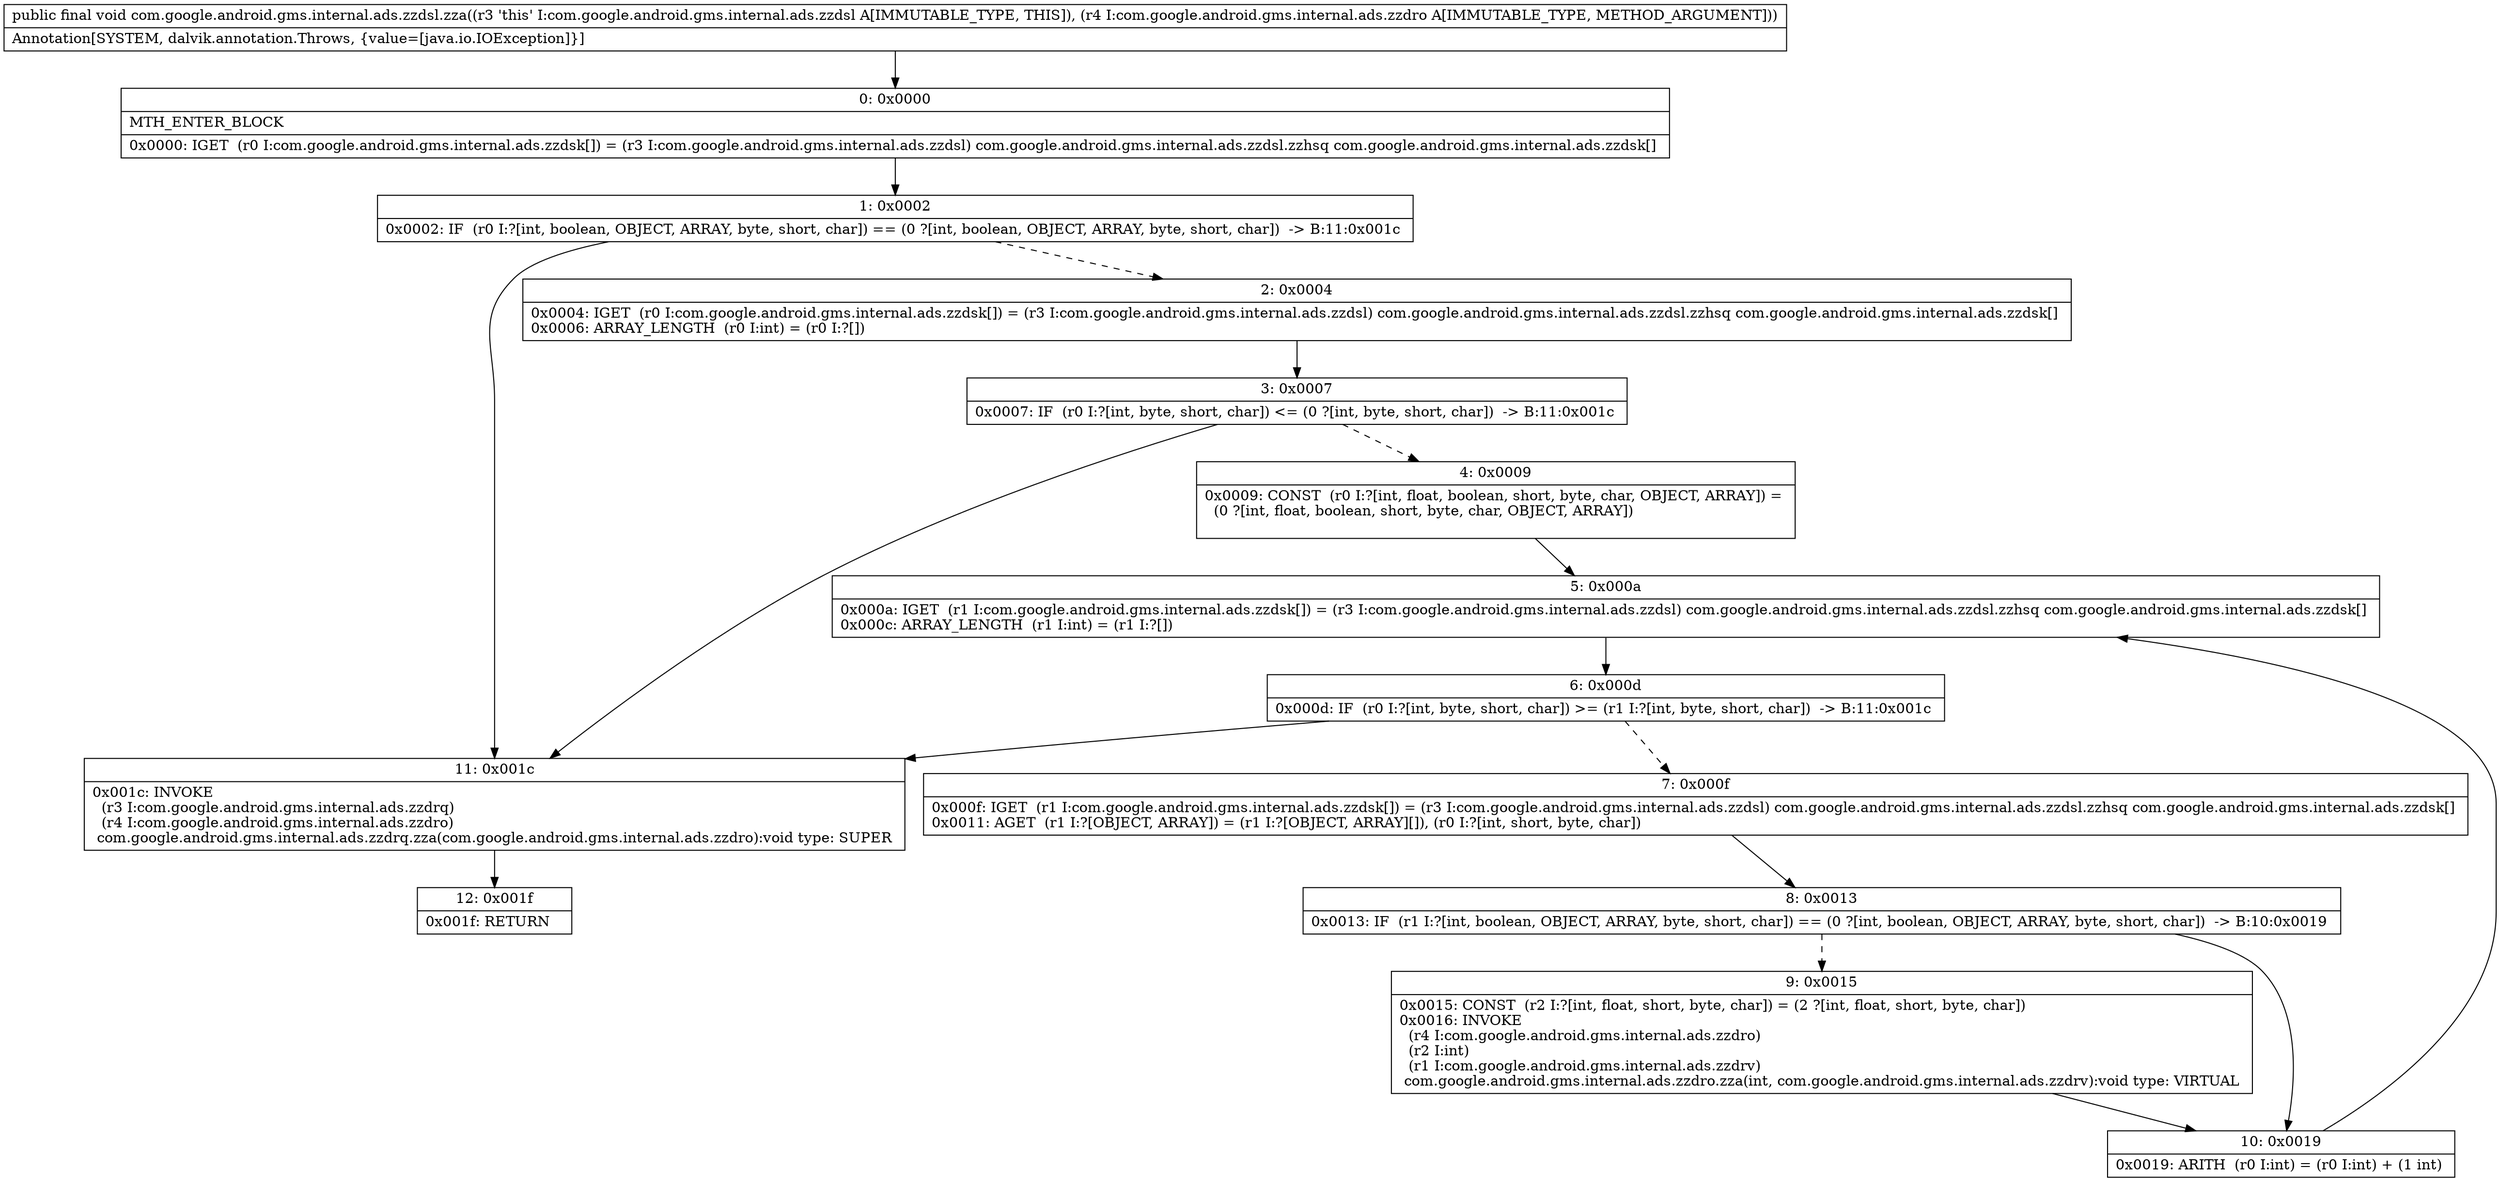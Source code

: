 digraph "CFG forcom.google.android.gms.internal.ads.zzdsl.zza(Lcom\/google\/android\/gms\/internal\/ads\/zzdro;)V" {
Node_0 [shape=record,label="{0\:\ 0x0000|MTH_ENTER_BLOCK\l|0x0000: IGET  (r0 I:com.google.android.gms.internal.ads.zzdsk[]) = (r3 I:com.google.android.gms.internal.ads.zzdsl) com.google.android.gms.internal.ads.zzdsl.zzhsq com.google.android.gms.internal.ads.zzdsk[] \l}"];
Node_1 [shape=record,label="{1\:\ 0x0002|0x0002: IF  (r0 I:?[int, boolean, OBJECT, ARRAY, byte, short, char]) == (0 ?[int, boolean, OBJECT, ARRAY, byte, short, char])  \-\> B:11:0x001c \l}"];
Node_2 [shape=record,label="{2\:\ 0x0004|0x0004: IGET  (r0 I:com.google.android.gms.internal.ads.zzdsk[]) = (r3 I:com.google.android.gms.internal.ads.zzdsl) com.google.android.gms.internal.ads.zzdsl.zzhsq com.google.android.gms.internal.ads.zzdsk[] \l0x0006: ARRAY_LENGTH  (r0 I:int) = (r0 I:?[]) \l}"];
Node_3 [shape=record,label="{3\:\ 0x0007|0x0007: IF  (r0 I:?[int, byte, short, char]) \<= (0 ?[int, byte, short, char])  \-\> B:11:0x001c \l}"];
Node_4 [shape=record,label="{4\:\ 0x0009|0x0009: CONST  (r0 I:?[int, float, boolean, short, byte, char, OBJECT, ARRAY]) = \l  (0 ?[int, float, boolean, short, byte, char, OBJECT, ARRAY])\l \l}"];
Node_5 [shape=record,label="{5\:\ 0x000a|0x000a: IGET  (r1 I:com.google.android.gms.internal.ads.zzdsk[]) = (r3 I:com.google.android.gms.internal.ads.zzdsl) com.google.android.gms.internal.ads.zzdsl.zzhsq com.google.android.gms.internal.ads.zzdsk[] \l0x000c: ARRAY_LENGTH  (r1 I:int) = (r1 I:?[]) \l}"];
Node_6 [shape=record,label="{6\:\ 0x000d|0x000d: IF  (r0 I:?[int, byte, short, char]) \>= (r1 I:?[int, byte, short, char])  \-\> B:11:0x001c \l}"];
Node_7 [shape=record,label="{7\:\ 0x000f|0x000f: IGET  (r1 I:com.google.android.gms.internal.ads.zzdsk[]) = (r3 I:com.google.android.gms.internal.ads.zzdsl) com.google.android.gms.internal.ads.zzdsl.zzhsq com.google.android.gms.internal.ads.zzdsk[] \l0x0011: AGET  (r1 I:?[OBJECT, ARRAY]) = (r1 I:?[OBJECT, ARRAY][]), (r0 I:?[int, short, byte, char]) \l}"];
Node_8 [shape=record,label="{8\:\ 0x0013|0x0013: IF  (r1 I:?[int, boolean, OBJECT, ARRAY, byte, short, char]) == (0 ?[int, boolean, OBJECT, ARRAY, byte, short, char])  \-\> B:10:0x0019 \l}"];
Node_9 [shape=record,label="{9\:\ 0x0015|0x0015: CONST  (r2 I:?[int, float, short, byte, char]) = (2 ?[int, float, short, byte, char]) \l0x0016: INVOKE  \l  (r4 I:com.google.android.gms.internal.ads.zzdro)\l  (r2 I:int)\l  (r1 I:com.google.android.gms.internal.ads.zzdrv)\l com.google.android.gms.internal.ads.zzdro.zza(int, com.google.android.gms.internal.ads.zzdrv):void type: VIRTUAL \l}"];
Node_10 [shape=record,label="{10\:\ 0x0019|0x0019: ARITH  (r0 I:int) = (r0 I:int) + (1 int) \l}"];
Node_11 [shape=record,label="{11\:\ 0x001c|0x001c: INVOKE  \l  (r3 I:com.google.android.gms.internal.ads.zzdrq)\l  (r4 I:com.google.android.gms.internal.ads.zzdro)\l com.google.android.gms.internal.ads.zzdrq.zza(com.google.android.gms.internal.ads.zzdro):void type: SUPER \l}"];
Node_12 [shape=record,label="{12\:\ 0x001f|0x001f: RETURN   \l}"];
MethodNode[shape=record,label="{public final void com.google.android.gms.internal.ads.zzdsl.zza((r3 'this' I:com.google.android.gms.internal.ads.zzdsl A[IMMUTABLE_TYPE, THIS]), (r4 I:com.google.android.gms.internal.ads.zzdro A[IMMUTABLE_TYPE, METHOD_ARGUMENT]))  | Annotation[SYSTEM, dalvik.annotation.Throws, \{value=[java.io.IOException]\}]\l}"];
MethodNode -> Node_0;
Node_0 -> Node_1;
Node_1 -> Node_2[style=dashed];
Node_1 -> Node_11;
Node_2 -> Node_3;
Node_3 -> Node_4[style=dashed];
Node_3 -> Node_11;
Node_4 -> Node_5;
Node_5 -> Node_6;
Node_6 -> Node_7[style=dashed];
Node_6 -> Node_11;
Node_7 -> Node_8;
Node_8 -> Node_9[style=dashed];
Node_8 -> Node_10;
Node_9 -> Node_10;
Node_10 -> Node_5;
Node_11 -> Node_12;
}

